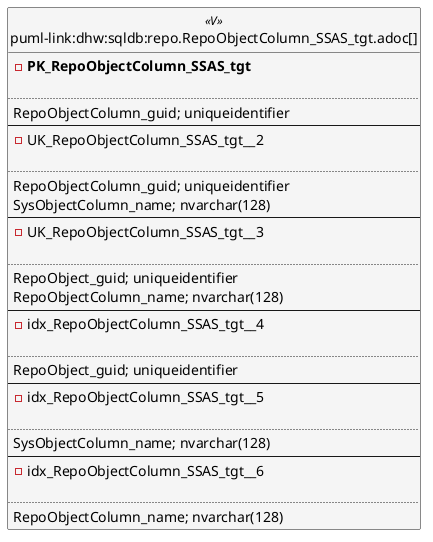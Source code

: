 @startuml
left to right direction
'top to bottom direction
hide circle
'avoide "." issues:
set namespaceSeparator none


skinparam class {
  BackgroundColor White
  BackgroundColor<<FN>> Yellow
  BackgroundColor<<FS>> Yellow
  BackgroundColor<<FT>> LightGray
  BackgroundColor<<IF>> Yellow
  BackgroundColor<<IS>> Yellow
  BackgroundColor<<P>> Aqua
  BackgroundColor<<PC>> Aqua
  BackgroundColor<<SN>> Yellow
  BackgroundColor<<SO>> SlateBlue
  BackgroundColor<<TF>> LightGray
  BackgroundColor<<TR>> Tomato
  BackgroundColor<<U>> White
  BackgroundColor<<V>> WhiteSmoke
  BackgroundColor<<X>> Aqua
  BackgroundColor<<external>> AliceBlue
}


entity "puml-link:dhw:sqldb:repo.RepoObjectColumn_SSAS_tgt.adoc[]" as repo.RepoObjectColumn_SSAS_tgt << V >> {
- **PK_RepoObjectColumn_SSAS_tgt**

..
RepoObjectColumn_guid; uniqueidentifier
--
- UK_RepoObjectColumn_SSAS_tgt__2

..
RepoObjectColumn_guid; uniqueidentifier
SysObjectColumn_name; nvarchar(128)
--
- UK_RepoObjectColumn_SSAS_tgt__3

..
RepoObject_guid; uniqueidentifier
RepoObjectColumn_name; nvarchar(128)
--
- idx_RepoObjectColumn_SSAS_tgt__4

..
RepoObject_guid; uniqueidentifier
--
- idx_RepoObjectColumn_SSAS_tgt__5

..
SysObjectColumn_name; nvarchar(128)
--
- idx_RepoObjectColumn_SSAS_tgt__6

..
RepoObjectColumn_name; nvarchar(128)
}


@enduml

